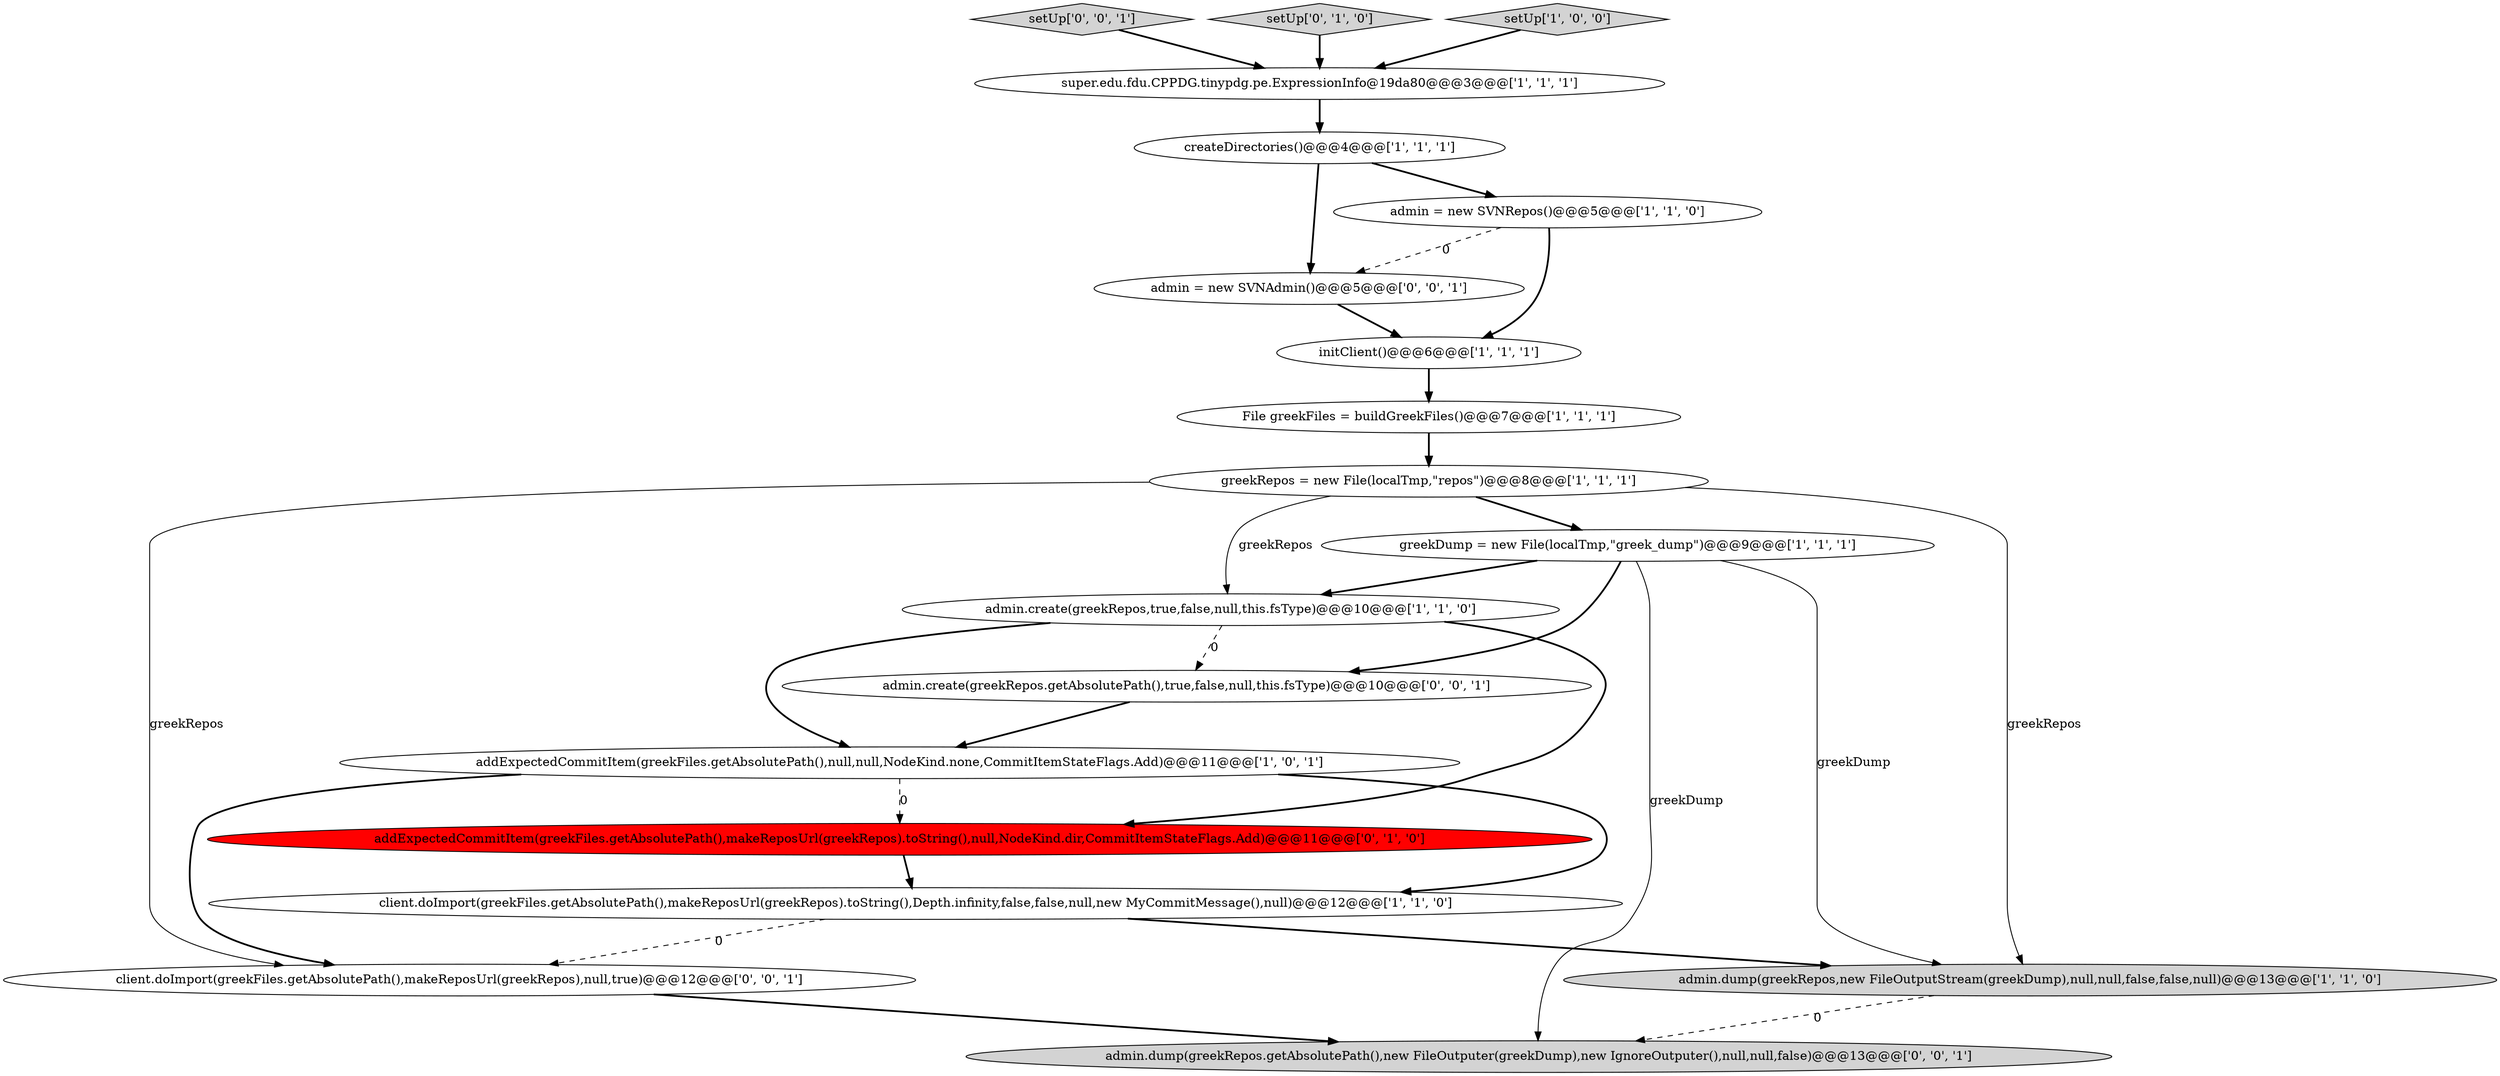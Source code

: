 digraph {
8 [style = filled, label = "addExpectedCommitItem(greekFiles.getAbsolutePath(),null,null,NodeKind.none,CommitItemStateFlags.Add)@@@11@@@['1', '0', '1']", fillcolor = white, shape = ellipse image = "AAA0AAABBB1BBB"];
5 [style = filled, label = "super.edu.fdu.CPPDG.tinypdg.pe.ExpressionInfo@19da80@@@3@@@['1', '1', '1']", fillcolor = white, shape = ellipse image = "AAA0AAABBB1BBB"];
17 [style = filled, label = "setUp['0', '0', '1']", fillcolor = lightgray, shape = diamond image = "AAA0AAABBB3BBB"];
11 [style = filled, label = "client.doImport(greekFiles.getAbsolutePath(),makeReposUrl(greekRepos).toString(),Depth.infinity,false,false,null,new MyCommitMessage(),null)@@@12@@@['1', '1', '0']", fillcolor = white, shape = ellipse image = "AAA0AAABBB1BBB"];
0 [style = filled, label = "initClient()@@@6@@@['1', '1', '1']", fillcolor = white, shape = ellipse image = "AAA0AAABBB1BBB"];
6 [style = filled, label = "admin.create(greekRepos,true,false,null,this.fsType)@@@10@@@['1', '1', '0']", fillcolor = white, shape = ellipse image = "AAA0AAABBB1BBB"];
7 [style = filled, label = "createDirectories()@@@4@@@['1', '1', '1']", fillcolor = white, shape = ellipse image = "AAA0AAABBB1BBB"];
14 [style = filled, label = "client.doImport(greekFiles.getAbsolutePath(),makeReposUrl(greekRepos),null,true)@@@12@@@['0', '0', '1']", fillcolor = white, shape = ellipse image = "AAA0AAABBB3BBB"];
18 [style = filled, label = "admin = new SVNAdmin()@@@5@@@['0', '0', '1']", fillcolor = white, shape = ellipse image = "AAA0AAABBB3BBB"];
10 [style = filled, label = "greekDump = new File(localTmp,\"greek_dump\")@@@9@@@['1', '1', '1']", fillcolor = white, shape = ellipse image = "AAA0AAABBB1BBB"];
12 [style = filled, label = "setUp['0', '1', '0']", fillcolor = lightgray, shape = diamond image = "AAA0AAABBB2BBB"];
2 [style = filled, label = "File greekFiles = buildGreekFiles()@@@7@@@['1', '1', '1']", fillcolor = white, shape = ellipse image = "AAA0AAABBB1BBB"];
15 [style = filled, label = "admin.dump(greekRepos.getAbsolutePath(),new FileOutputer(greekDump),new IgnoreOutputer(),null,null,false)@@@13@@@['0', '0', '1']", fillcolor = lightgray, shape = ellipse image = "AAA0AAABBB3BBB"];
1 [style = filled, label = "admin = new SVNRepos()@@@5@@@['1', '1', '0']", fillcolor = white, shape = ellipse image = "AAA0AAABBB1BBB"];
9 [style = filled, label = "admin.dump(greekRepos,new FileOutputStream(greekDump),null,null,false,false,null)@@@13@@@['1', '1', '0']", fillcolor = lightgray, shape = ellipse image = "AAA0AAABBB1BBB"];
16 [style = filled, label = "admin.create(greekRepos.getAbsolutePath(),true,false,null,this.fsType)@@@10@@@['0', '0', '1']", fillcolor = white, shape = ellipse image = "AAA0AAABBB3BBB"];
13 [style = filled, label = "addExpectedCommitItem(greekFiles.getAbsolutePath(),makeReposUrl(greekRepos).toString(),null,NodeKind.dir,CommitItemStateFlags.Add)@@@11@@@['0', '1', '0']", fillcolor = red, shape = ellipse image = "AAA1AAABBB2BBB"];
3 [style = filled, label = "setUp['1', '0', '0']", fillcolor = lightgray, shape = diamond image = "AAA0AAABBB1BBB"];
4 [style = filled, label = "greekRepos = new File(localTmp,\"repos\")@@@8@@@['1', '1', '1']", fillcolor = white, shape = ellipse image = "AAA0AAABBB1BBB"];
4->10 [style = bold, label=""];
17->5 [style = bold, label=""];
4->9 [style = solid, label="greekRepos"];
7->1 [style = bold, label=""];
12->5 [style = bold, label=""];
16->8 [style = bold, label=""];
10->15 [style = solid, label="greekDump"];
0->2 [style = bold, label=""];
8->14 [style = bold, label=""];
1->18 [style = dashed, label="0"];
1->0 [style = bold, label=""];
11->9 [style = bold, label=""];
2->4 [style = bold, label=""];
13->11 [style = bold, label=""];
10->6 [style = bold, label=""];
8->13 [style = dashed, label="0"];
3->5 [style = bold, label=""];
6->16 [style = dashed, label="0"];
4->14 [style = solid, label="greekRepos"];
10->16 [style = bold, label=""];
10->9 [style = solid, label="greekDump"];
4->6 [style = solid, label="greekRepos"];
11->14 [style = dashed, label="0"];
6->13 [style = bold, label=""];
6->8 [style = bold, label=""];
7->18 [style = bold, label=""];
5->7 [style = bold, label=""];
14->15 [style = bold, label=""];
8->11 [style = bold, label=""];
18->0 [style = bold, label=""];
9->15 [style = dashed, label="0"];
}
